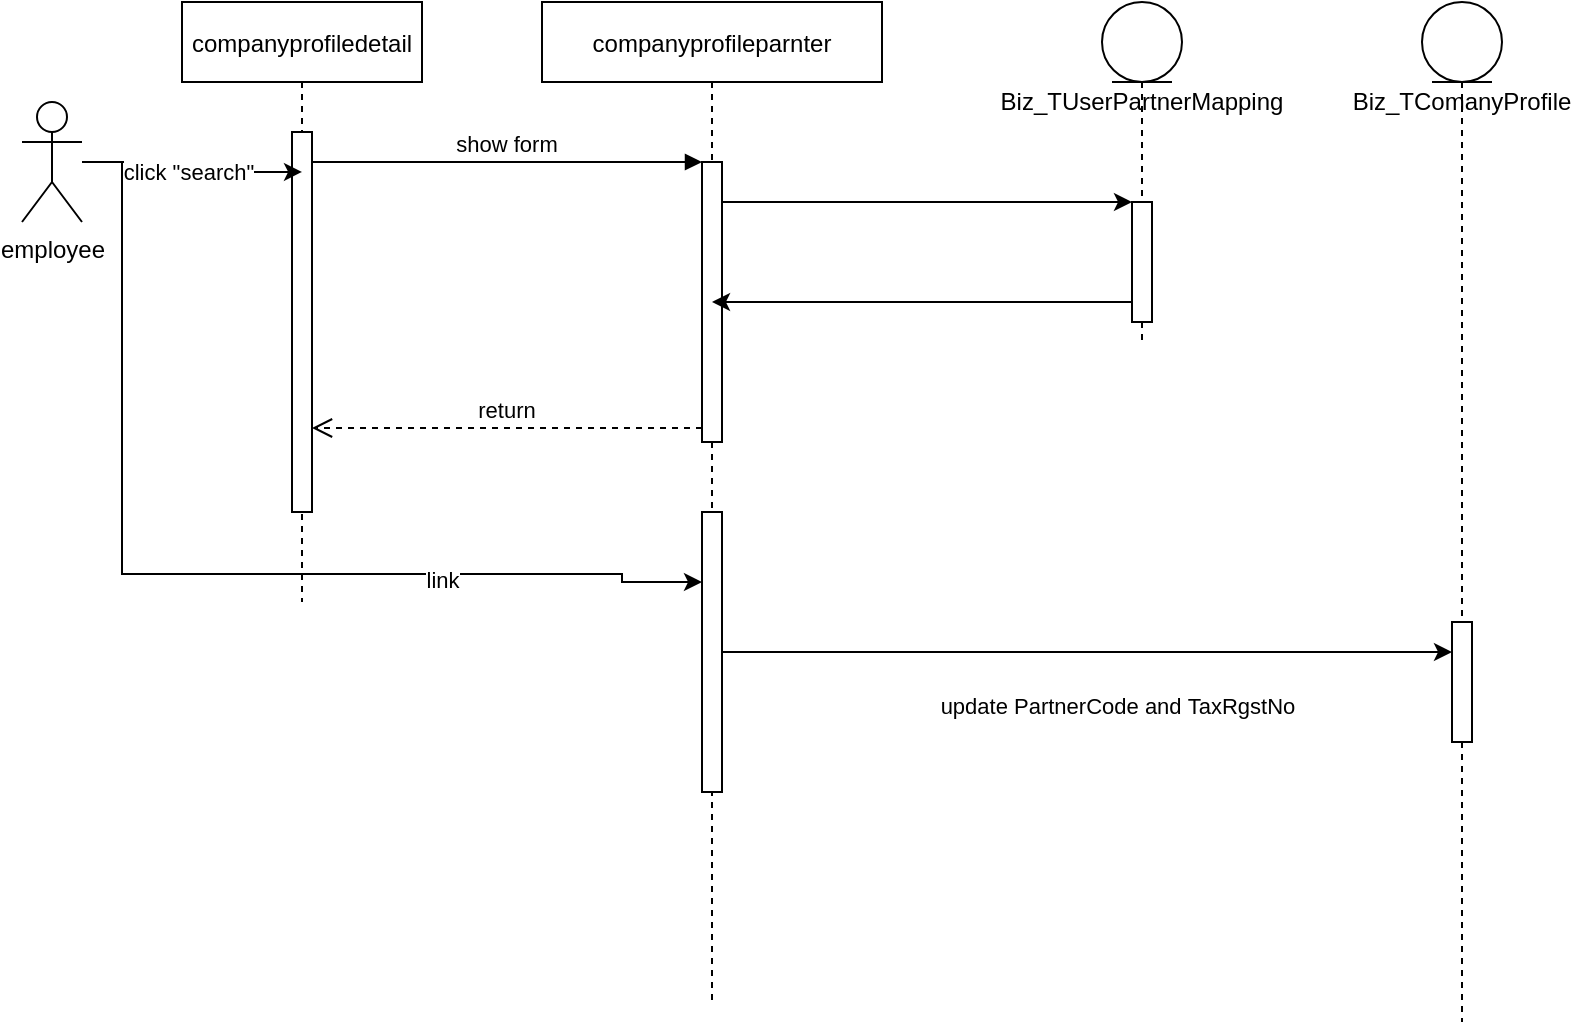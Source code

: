 <mxfile version="20.6.0" type="github">
  <diagram id="kgpKYQtTHZ0yAKxKKP6v" name="Page-1">
    <mxGraphModel dx="1422" dy="738" grid="0" gridSize="10" guides="1" tooltips="1" connect="1" arrows="1" fold="1" page="0" pageScale="1" pageWidth="850" pageHeight="1100" math="0" shadow="0">
      <root>
        <mxCell id="0" />
        <mxCell id="1" parent="0" />
        <mxCell id="3nuBFxr9cyL0pnOWT2aG-1" value="companyprofiledetail" style="shape=umlLifeline;perimeter=lifelinePerimeter;container=1;collapsible=0;recursiveResize=0;rounded=0;shadow=0;strokeWidth=1;" parent="1" vertex="1">
          <mxGeometry x="120" y="80" width="120" height="300" as="geometry" />
        </mxCell>
        <mxCell id="3nuBFxr9cyL0pnOWT2aG-2" value="" style="points=[];perimeter=orthogonalPerimeter;rounded=0;shadow=0;strokeWidth=1;" parent="3nuBFxr9cyL0pnOWT2aG-1" vertex="1">
          <mxGeometry x="55" y="65" width="10" height="190" as="geometry" />
        </mxCell>
        <mxCell id="3nuBFxr9cyL0pnOWT2aG-5" value="companyprofileparnter" style="shape=umlLifeline;perimeter=lifelinePerimeter;container=1;collapsible=0;recursiveResize=0;rounded=0;shadow=0;strokeWidth=1;" parent="1" vertex="1">
          <mxGeometry x="300" y="80" width="170" height="500" as="geometry" />
        </mxCell>
        <mxCell id="3nuBFxr9cyL0pnOWT2aG-6" value="" style="points=[];perimeter=orthogonalPerimeter;rounded=0;shadow=0;strokeWidth=1;" parent="3nuBFxr9cyL0pnOWT2aG-5" vertex="1">
          <mxGeometry x="80" y="80" width="10" height="140" as="geometry" />
        </mxCell>
        <mxCell id="70eyCOB04La27hoQsfJt-14" value="" style="points=[];perimeter=orthogonalPerimeter;rounded=0;shadow=0;strokeWidth=1;" vertex="1" parent="3nuBFxr9cyL0pnOWT2aG-5">
          <mxGeometry x="80" y="255" width="10" height="140" as="geometry" />
        </mxCell>
        <mxCell id="3nuBFxr9cyL0pnOWT2aG-7" value="return" style="verticalAlign=bottom;endArrow=open;dashed=1;endSize=8;exitX=0;exitY=0.95;shadow=0;strokeWidth=1;" parent="1" source="3nuBFxr9cyL0pnOWT2aG-6" target="3nuBFxr9cyL0pnOWT2aG-2" edge="1">
          <mxGeometry relative="1" as="geometry">
            <mxPoint x="275" y="236" as="targetPoint" />
          </mxGeometry>
        </mxCell>
        <mxCell id="3nuBFxr9cyL0pnOWT2aG-8" value="show form" style="verticalAlign=bottom;endArrow=block;entryX=0;entryY=0;shadow=0;strokeWidth=1;" parent="1" source="3nuBFxr9cyL0pnOWT2aG-2" target="3nuBFxr9cyL0pnOWT2aG-6" edge="1">
          <mxGeometry relative="1" as="geometry">
            <mxPoint x="275" y="160" as="sourcePoint" />
          </mxGeometry>
        </mxCell>
        <mxCell id="70eyCOB04La27hoQsfJt-2" value="click &quot;search&quot;" style="edgeStyle=orthogonalEdgeStyle;rounded=0;orthogonalLoop=1;jettySize=auto;html=1;entryX=0.5;entryY=0.105;entryDx=0;entryDy=0;entryPerimeter=0;" edge="1" parent="1" source="70eyCOB04La27hoQsfJt-1" target="3nuBFxr9cyL0pnOWT2aG-2">
          <mxGeometry relative="1" as="geometry" />
        </mxCell>
        <mxCell id="70eyCOB04La27hoQsfJt-13" style="edgeStyle=orthogonalEdgeStyle;rounded=0;orthogonalLoop=1;jettySize=auto;html=1;" edge="1" parent="1" source="70eyCOB04La27hoQsfJt-1">
          <mxGeometry relative="1" as="geometry">
            <mxPoint x="380" y="370" as="targetPoint" />
            <Array as="points">
              <mxPoint x="90" y="160" />
              <mxPoint x="90" y="366" />
              <mxPoint x="340" y="366" />
              <mxPoint x="340" y="370" />
              <mxPoint x="379" y="370" />
            </Array>
          </mxGeometry>
        </mxCell>
        <mxCell id="70eyCOB04La27hoQsfJt-16" value="link" style="edgeLabel;html=1;align=center;verticalAlign=middle;resizable=0;points=[];" vertex="1" connectable="0" parent="70eyCOB04La27hoQsfJt-13">
          <mxGeometry x="0.485" y="-3" relative="1" as="geometry">
            <mxPoint as="offset" />
          </mxGeometry>
        </mxCell>
        <mxCell id="70eyCOB04La27hoQsfJt-1" value="employee" style="shape=umlActor;verticalLabelPosition=bottom;verticalAlign=top;html=1;" vertex="1" parent="1">
          <mxGeometry x="40" y="130" width="30" height="60" as="geometry" />
        </mxCell>
        <mxCell id="70eyCOB04La27hoQsfJt-4" style="edgeStyle=orthogonalEdgeStyle;rounded=0;orthogonalLoop=1;jettySize=auto;html=1;" edge="1" parent="1" source="3nuBFxr9cyL0pnOWT2aG-6" target="70eyCOB04La27hoQsfJt-3">
          <mxGeometry relative="1" as="geometry">
            <Array as="points">
              <mxPoint x="520" y="180" />
              <mxPoint x="520" y="180" />
            </Array>
          </mxGeometry>
        </mxCell>
        <mxCell id="70eyCOB04La27hoQsfJt-11" value="Biz_TUserPartnerMapping" style="shape=umlLifeline;participant=umlEntity;perimeter=lifelinePerimeter;whiteSpace=wrap;html=1;container=1;collapsible=0;recursiveResize=0;verticalAlign=top;spacingTop=36;outlineConnect=0;" vertex="1" parent="1">
          <mxGeometry x="580" y="80" width="40" height="170" as="geometry" />
        </mxCell>
        <mxCell id="70eyCOB04La27hoQsfJt-3" value="" style="points=[];perimeter=orthogonalPerimeter;rounded=0;shadow=0;strokeWidth=1;" vertex="1" parent="70eyCOB04La27hoQsfJt-11">
          <mxGeometry x="15" y="100" width="10" height="60" as="geometry" />
        </mxCell>
        <mxCell id="70eyCOB04La27hoQsfJt-12" style="edgeStyle=orthogonalEdgeStyle;rounded=0;orthogonalLoop=1;jettySize=auto;html=1;" edge="1" parent="1" source="70eyCOB04La27hoQsfJt-3" target="3nuBFxr9cyL0pnOWT2aG-5">
          <mxGeometry relative="1" as="geometry">
            <Array as="points">
              <mxPoint x="560" y="230" />
              <mxPoint x="560" y="230" />
            </Array>
          </mxGeometry>
        </mxCell>
        <mxCell id="70eyCOB04La27hoQsfJt-17" value="Biz_TComanyProfile" style="shape=umlLifeline;participant=umlEntity;perimeter=lifelinePerimeter;whiteSpace=wrap;html=1;container=1;collapsible=0;recursiveResize=0;verticalAlign=top;spacingTop=36;outlineConnect=0;" vertex="1" parent="1">
          <mxGeometry x="740" y="80" width="40" height="510" as="geometry" />
        </mxCell>
        <mxCell id="70eyCOB04La27hoQsfJt-18" value="" style="points=[];perimeter=orthogonalPerimeter;rounded=0;shadow=0;strokeWidth=1;" vertex="1" parent="70eyCOB04La27hoQsfJt-17">
          <mxGeometry x="15" y="310" width="10" height="60" as="geometry" />
        </mxCell>
        <mxCell id="70eyCOB04La27hoQsfJt-19" value="update&amp;nbsp;PartnerCode and&amp;nbsp;TaxRgstNo&amp;nbsp;" style="edgeStyle=orthogonalEdgeStyle;rounded=0;orthogonalLoop=1;jettySize=auto;html=1;" edge="1" parent="1" source="70eyCOB04La27hoQsfJt-14" target="70eyCOB04La27hoQsfJt-18">
          <mxGeometry x="0.089" y="-27" relative="1" as="geometry">
            <mxPoint x="760" y="410" as="targetPoint" />
            <Array as="points">
              <mxPoint x="760" y="405" />
              <mxPoint x="760" y="405" />
            </Array>
            <mxPoint as="offset" />
          </mxGeometry>
        </mxCell>
      </root>
    </mxGraphModel>
  </diagram>
</mxfile>

